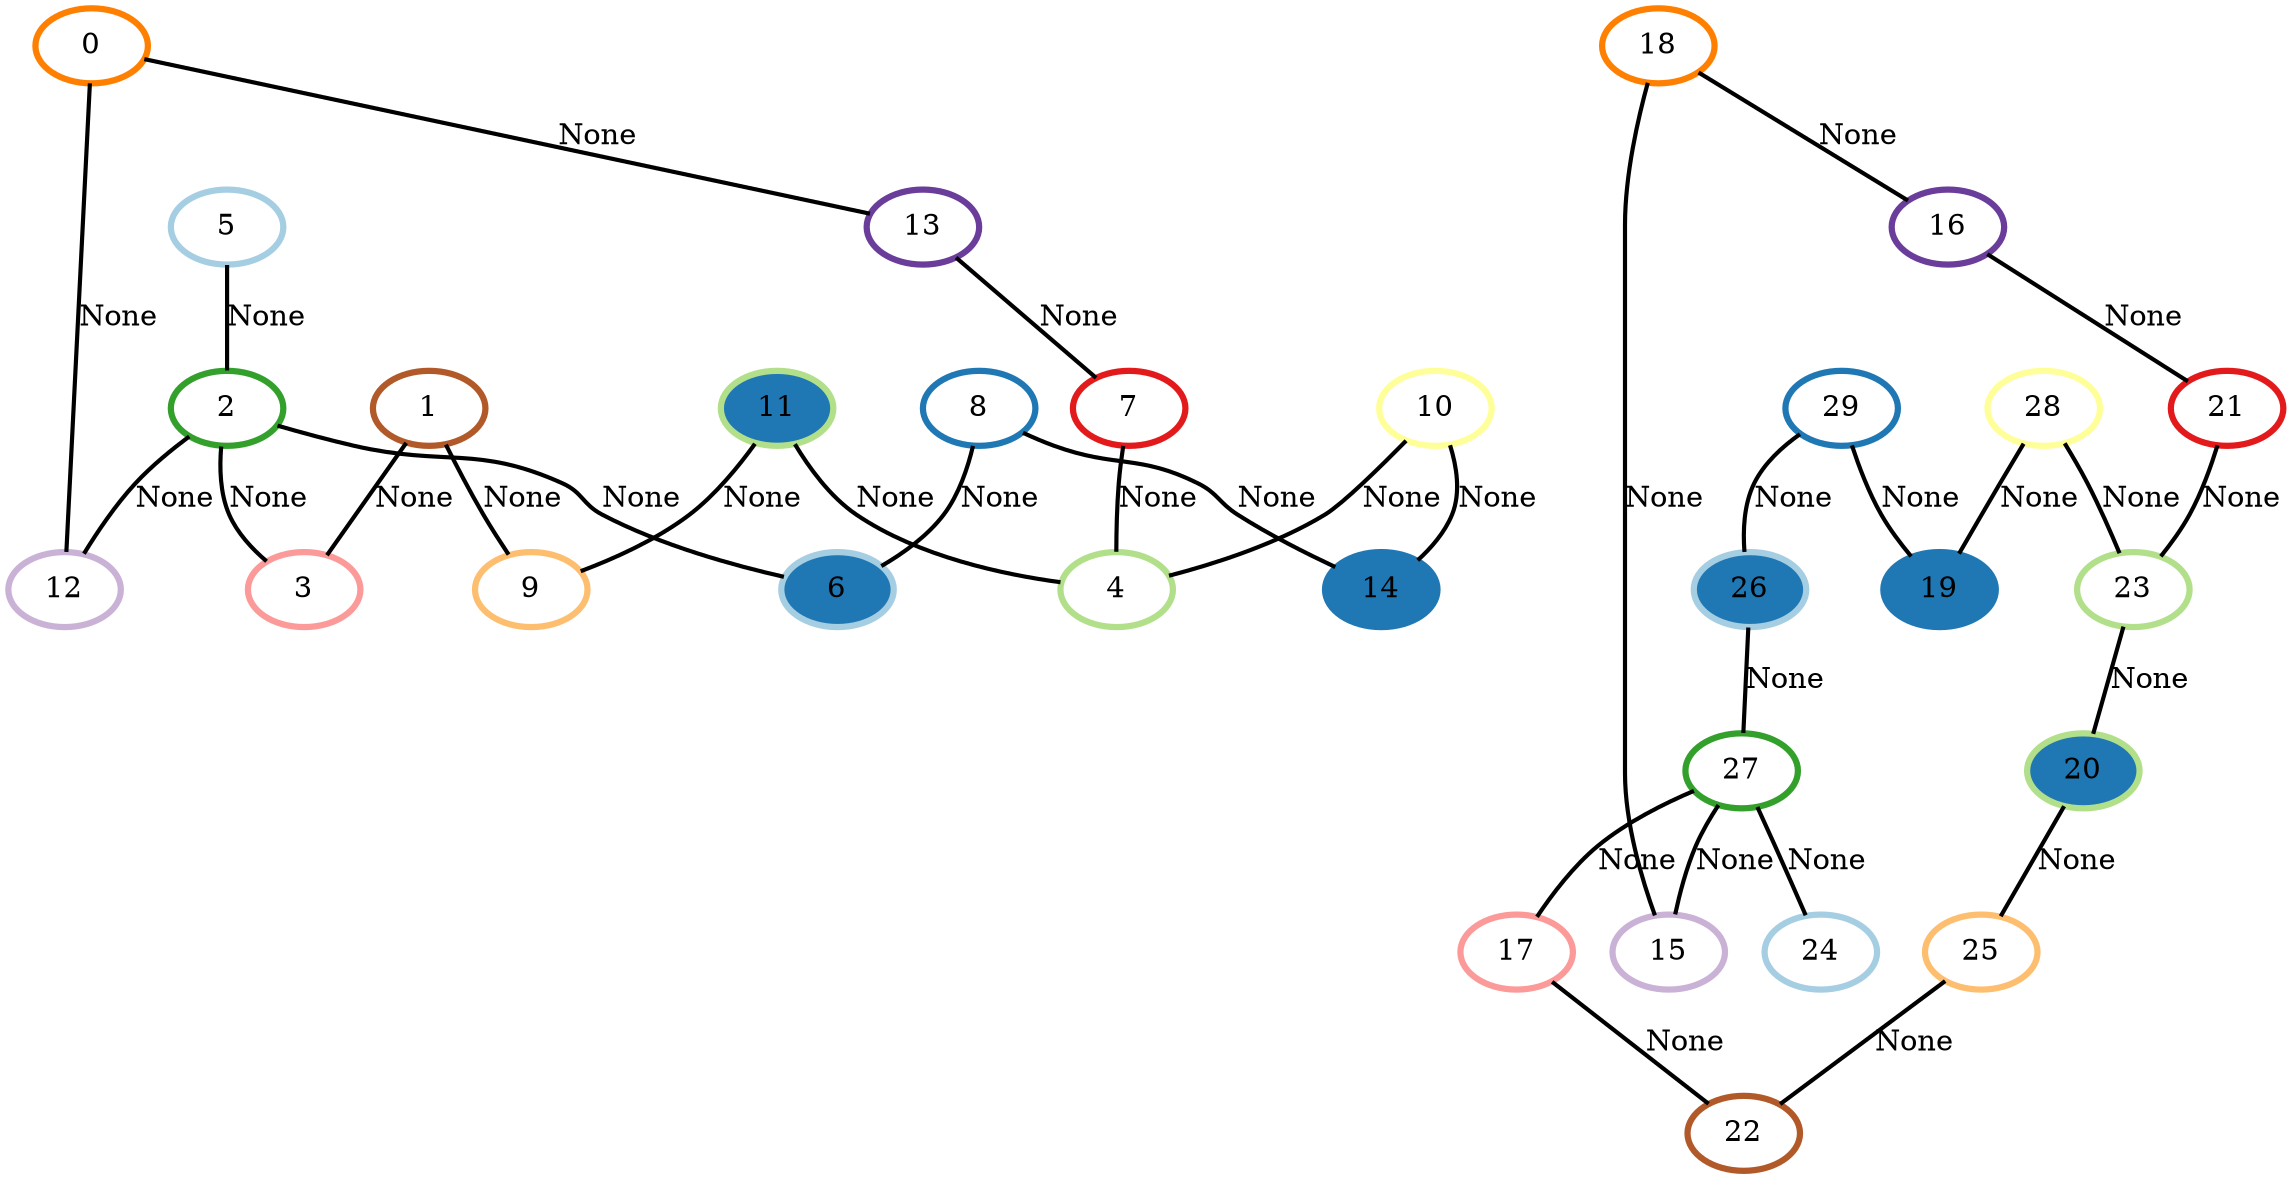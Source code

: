 graph G {
    0 [penwidth=3,label="0",color=8, colorscheme=paired12]
    1 [penwidth=3,label="1",color=12, colorscheme=paired12]
    2 [penwidth=3,label="2",color=4, colorscheme=paired12]
    3 [penwidth=3,label="3",color=5, colorscheme=paired12]
    4 [penwidth=3,label="4",color=3, colorscheme=paired12]
    5 [penwidth=3,label="5",color=1, colorscheme=paired12]
    6 [penwidth=3,label="6",color=1, colorscheme=paired12,style=filled,fillcolor=2]
    7 [penwidth=3,label="7",color=6, colorscheme=paired12]
    8 [penwidth=3,label="8",color=2, colorscheme=paired12]
    9 [penwidth=3,label="9",color=7, colorscheme=paired12]
    10 [penwidth=3,label="10",color=11, colorscheme=paired12]
    11 [penwidth=3,label="11",color=3, colorscheme=paired12,style=filled,fillcolor=2]
    12 [penwidth=3,label="12",color=9, colorscheme=paired12]
    13 [penwidth=3,label="13",color=10, colorscheme=paired12]
    14 [penwidth=3,label="14",color=2, colorscheme=paired12,style=filled,fillcolor=2]
    15 [penwidth=3,label="15",color=9, colorscheme=paired12]
    16 [penwidth=3,label="16",color=10, colorscheme=paired12]
    17 [penwidth=3,label="17",color=5, colorscheme=paired12]
    18 [penwidth=3,label="18",color=8, colorscheme=paired12]
    19 [penwidth=3,label="19",color=2, colorscheme=paired12,style=filled,fillcolor=2]
    20 [penwidth=3,label="20",color=3, colorscheme=paired12,style=filled,fillcolor=2]
    21 [penwidth=3,label="21",color=6, colorscheme=paired12]
    22 [penwidth=3,label="22",color=12, colorscheme=paired12]
    23 [penwidth=3,label="23",color=3, colorscheme=paired12]
    24 [penwidth=3,label="24",color=1, colorscheme=paired12]
    25 [penwidth=3,label="25",color=7, colorscheme=paired12]
    26 [penwidth=3,label="26",color=1, colorscheme=paired12,style=filled,fillcolor=2]
    27 [penwidth=3,label="27",color=4, colorscheme=paired12]
    28 [penwidth=3,label="28",color=11, colorscheme=paired12]
    29 [penwidth=3,label="29",color=2, colorscheme=paired12]

    1--3 [penwidth=2,label="None"]
    0--13 [penwidth=2,label="None"]
    11--4 [penwidth=2,label="None"]
    2--3 [penwidth=2,label="None"]
    10--4 [penwidth=2,label="None"]
    5--2 [penwidth=2,label="None"]
    1--9 [penwidth=2,label="None"]
    8--14 [penwidth=2,label="None"]
    2--6 [penwidth=2,label="None"]
    0--12 [penwidth=2,label="None"]
    10--14 [penwidth=2,label="None"]
    8--6 [penwidth=2,label="None"]
    7--4 [penwidth=2,label="None"]
    13--7 [penwidth=2,label="None"]
    11--9 [penwidth=2,label="None"]
    2--12 [penwidth=2,label="None"]
    18--15 [penwidth=2,label="None"]
    29--26 [penwidth=2,label="None"]
    29--19 [penwidth=2,label="None"]
    25--22 [penwidth=2,label="None"]
    28--23 [penwidth=2,label="None"]
    26--27 [penwidth=2,label="None"]
    18--16 [penwidth=2,label="None"]
    16--21 [penwidth=2,label="None"]
    28--19 [penwidth=2,label="None"]
    20--25 [penwidth=2,label="None"]
    27--24 [penwidth=2,label="None"]
    27--17 [penwidth=2,label="None"]
    23--20 [penwidth=2,label="None"]
    27--15 [penwidth=2,label="None"]
    17--22 [penwidth=2,label="None"]
    21--23 [penwidth=2,label="None"]
}